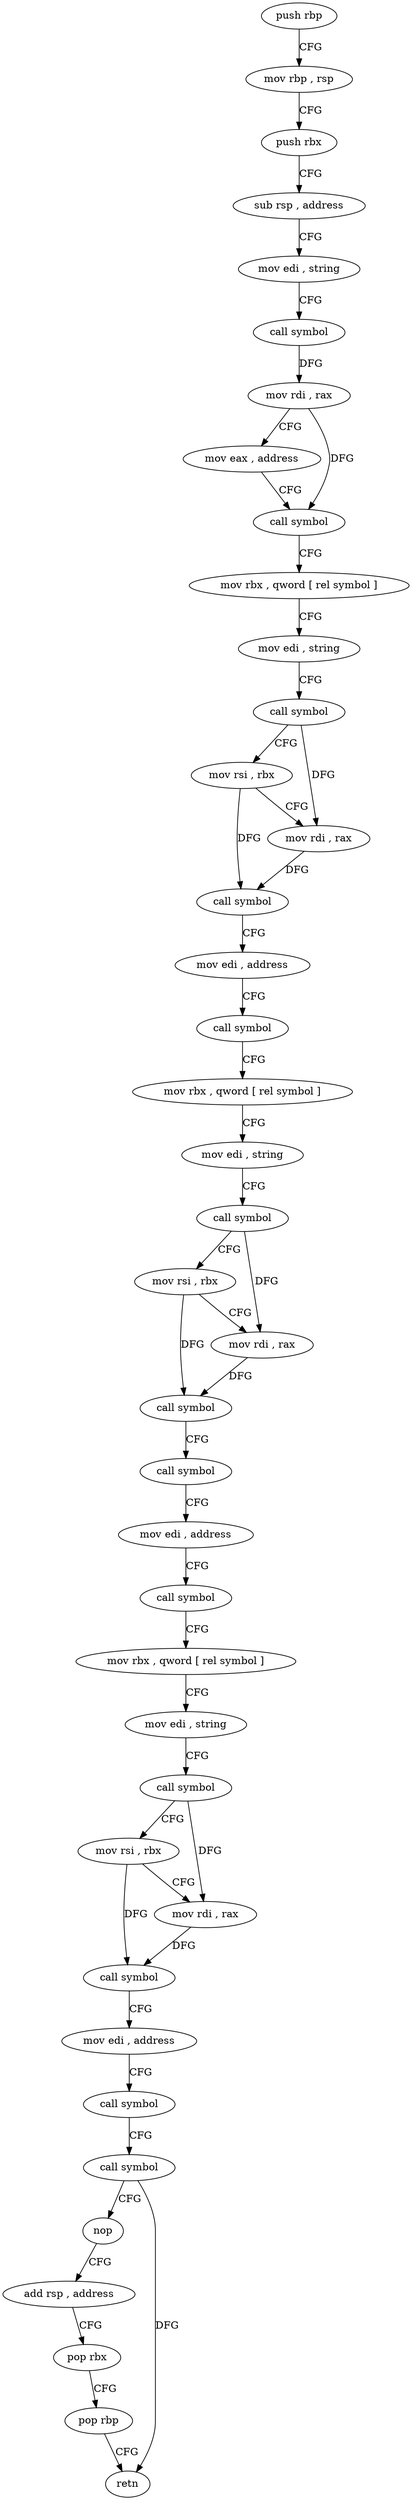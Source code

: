 digraph "func" {
"4218762" [label = "push rbp" ]
"4218763" [label = "mov rbp , rsp" ]
"4218766" [label = "push rbx" ]
"4218767" [label = "sub rsp , address" ]
"4218771" [label = "mov edi , string" ]
"4218776" [label = "call symbol" ]
"4218781" [label = "mov rdi , rax" ]
"4218784" [label = "mov eax , address" ]
"4218789" [label = "call symbol" ]
"4218794" [label = "mov rbx , qword [ rel symbol ]" ]
"4218801" [label = "mov edi , string" ]
"4218806" [label = "call symbol" ]
"4218811" [label = "mov rsi , rbx" ]
"4218814" [label = "mov rdi , rax" ]
"4218817" [label = "call symbol" ]
"4218822" [label = "mov edi , address" ]
"4218827" [label = "call symbol" ]
"4218832" [label = "mov rbx , qword [ rel symbol ]" ]
"4218839" [label = "mov edi , string" ]
"4218844" [label = "call symbol" ]
"4218849" [label = "mov rsi , rbx" ]
"4218852" [label = "mov rdi , rax" ]
"4218855" [label = "call symbol" ]
"4218860" [label = "call symbol" ]
"4218865" [label = "mov edi , address" ]
"4218870" [label = "call symbol" ]
"4218875" [label = "mov rbx , qword [ rel symbol ]" ]
"4218882" [label = "mov edi , string" ]
"4218887" [label = "call symbol" ]
"4218892" [label = "mov rsi , rbx" ]
"4218895" [label = "mov rdi , rax" ]
"4218898" [label = "call symbol" ]
"4218903" [label = "mov edi , address" ]
"4218908" [label = "call symbol" ]
"4218913" [label = "call symbol" ]
"4218918" [label = "nop" ]
"4218919" [label = "add rsp , address" ]
"4218923" [label = "pop rbx" ]
"4218924" [label = "pop rbp" ]
"4218925" [label = "retn" ]
"4218762" -> "4218763" [ label = "CFG" ]
"4218763" -> "4218766" [ label = "CFG" ]
"4218766" -> "4218767" [ label = "CFG" ]
"4218767" -> "4218771" [ label = "CFG" ]
"4218771" -> "4218776" [ label = "CFG" ]
"4218776" -> "4218781" [ label = "DFG" ]
"4218781" -> "4218784" [ label = "CFG" ]
"4218781" -> "4218789" [ label = "DFG" ]
"4218784" -> "4218789" [ label = "CFG" ]
"4218789" -> "4218794" [ label = "CFG" ]
"4218794" -> "4218801" [ label = "CFG" ]
"4218801" -> "4218806" [ label = "CFG" ]
"4218806" -> "4218811" [ label = "CFG" ]
"4218806" -> "4218814" [ label = "DFG" ]
"4218811" -> "4218814" [ label = "CFG" ]
"4218811" -> "4218817" [ label = "DFG" ]
"4218814" -> "4218817" [ label = "DFG" ]
"4218817" -> "4218822" [ label = "CFG" ]
"4218822" -> "4218827" [ label = "CFG" ]
"4218827" -> "4218832" [ label = "CFG" ]
"4218832" -> "4218839" [ label = "CFG" ]
"4218839" -> "4218844" [ label = "CFG" ]
"4218844" -> "4218849" [ label = "CFG" ]
"4218844" -> "4218852" [ label = "DFG" ]
"4218849" -> "4218852" [ label = "CFG" ]
"4218849" -> "4218855" [ label = "DFG" ]
"4218852" -> "4218855" [ label = "DFG" ]
"4218855" -> "4218860" [ label = "CFG" ]
"4218860" -> "4218865" [ label = "CFG" ]
"4218865" -> "4218870" [ label = "CFG" ]
"4218870" -> "4218875" [ label = "CFG" ]
"4218875" -> "4218882" [ label = "CFG" ]
"4218882" -> "4218887" [ label = "CFG" ]
"4218887" -> "4218892" [ label = "CFG" ]
"4218887" -> "4218895" [ label = "DFG" ]
"4218892" -> "4218895" [ label = "CFG" ]
"4218892" -> "4218898" [ label = "DFG" ]
"4218895" -> "4218898" [ label = "DFG" ]
"4218898" -> "4218903" [ label = "CFG" ]
"4218903" -> "4218908" [ label = "CFG" ]
"4218908" -> "4218913" [ label = "CFG" ]
"4218913" -> "4218918" [ label = "CFG" ]
"4218913" -> "4218925" [ label = "DFG" ]
"4218918" -> "4218919" [ label = "CFG" ]
"4218919" -> "4218923" [ label = "CFG" ]
"4218923" -> "4218924" [ label = "CFG" ]
"4218924" -> "4218925" [ label = "CFG" ]
}
